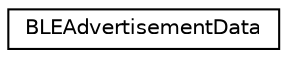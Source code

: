 digraph "Graphical Class Hierarchy"
{
  edge [fontname="Helvetica",fontsize="10",labelfontname="Helvetica",labelfontsize="10"];
  node [fontname="Helvetica",fontsize="10",shape=record];
  rankdir="LR";
  Node0 [label="BLEAdvertisementData",height=0.2,width=0.4,color="black", fillcolor="white", style="filled",URL="$class_b_l_e_advertisement_data.html",tooltip="Advertisement data set by the programmer to be published by the BLE server. "];
}
